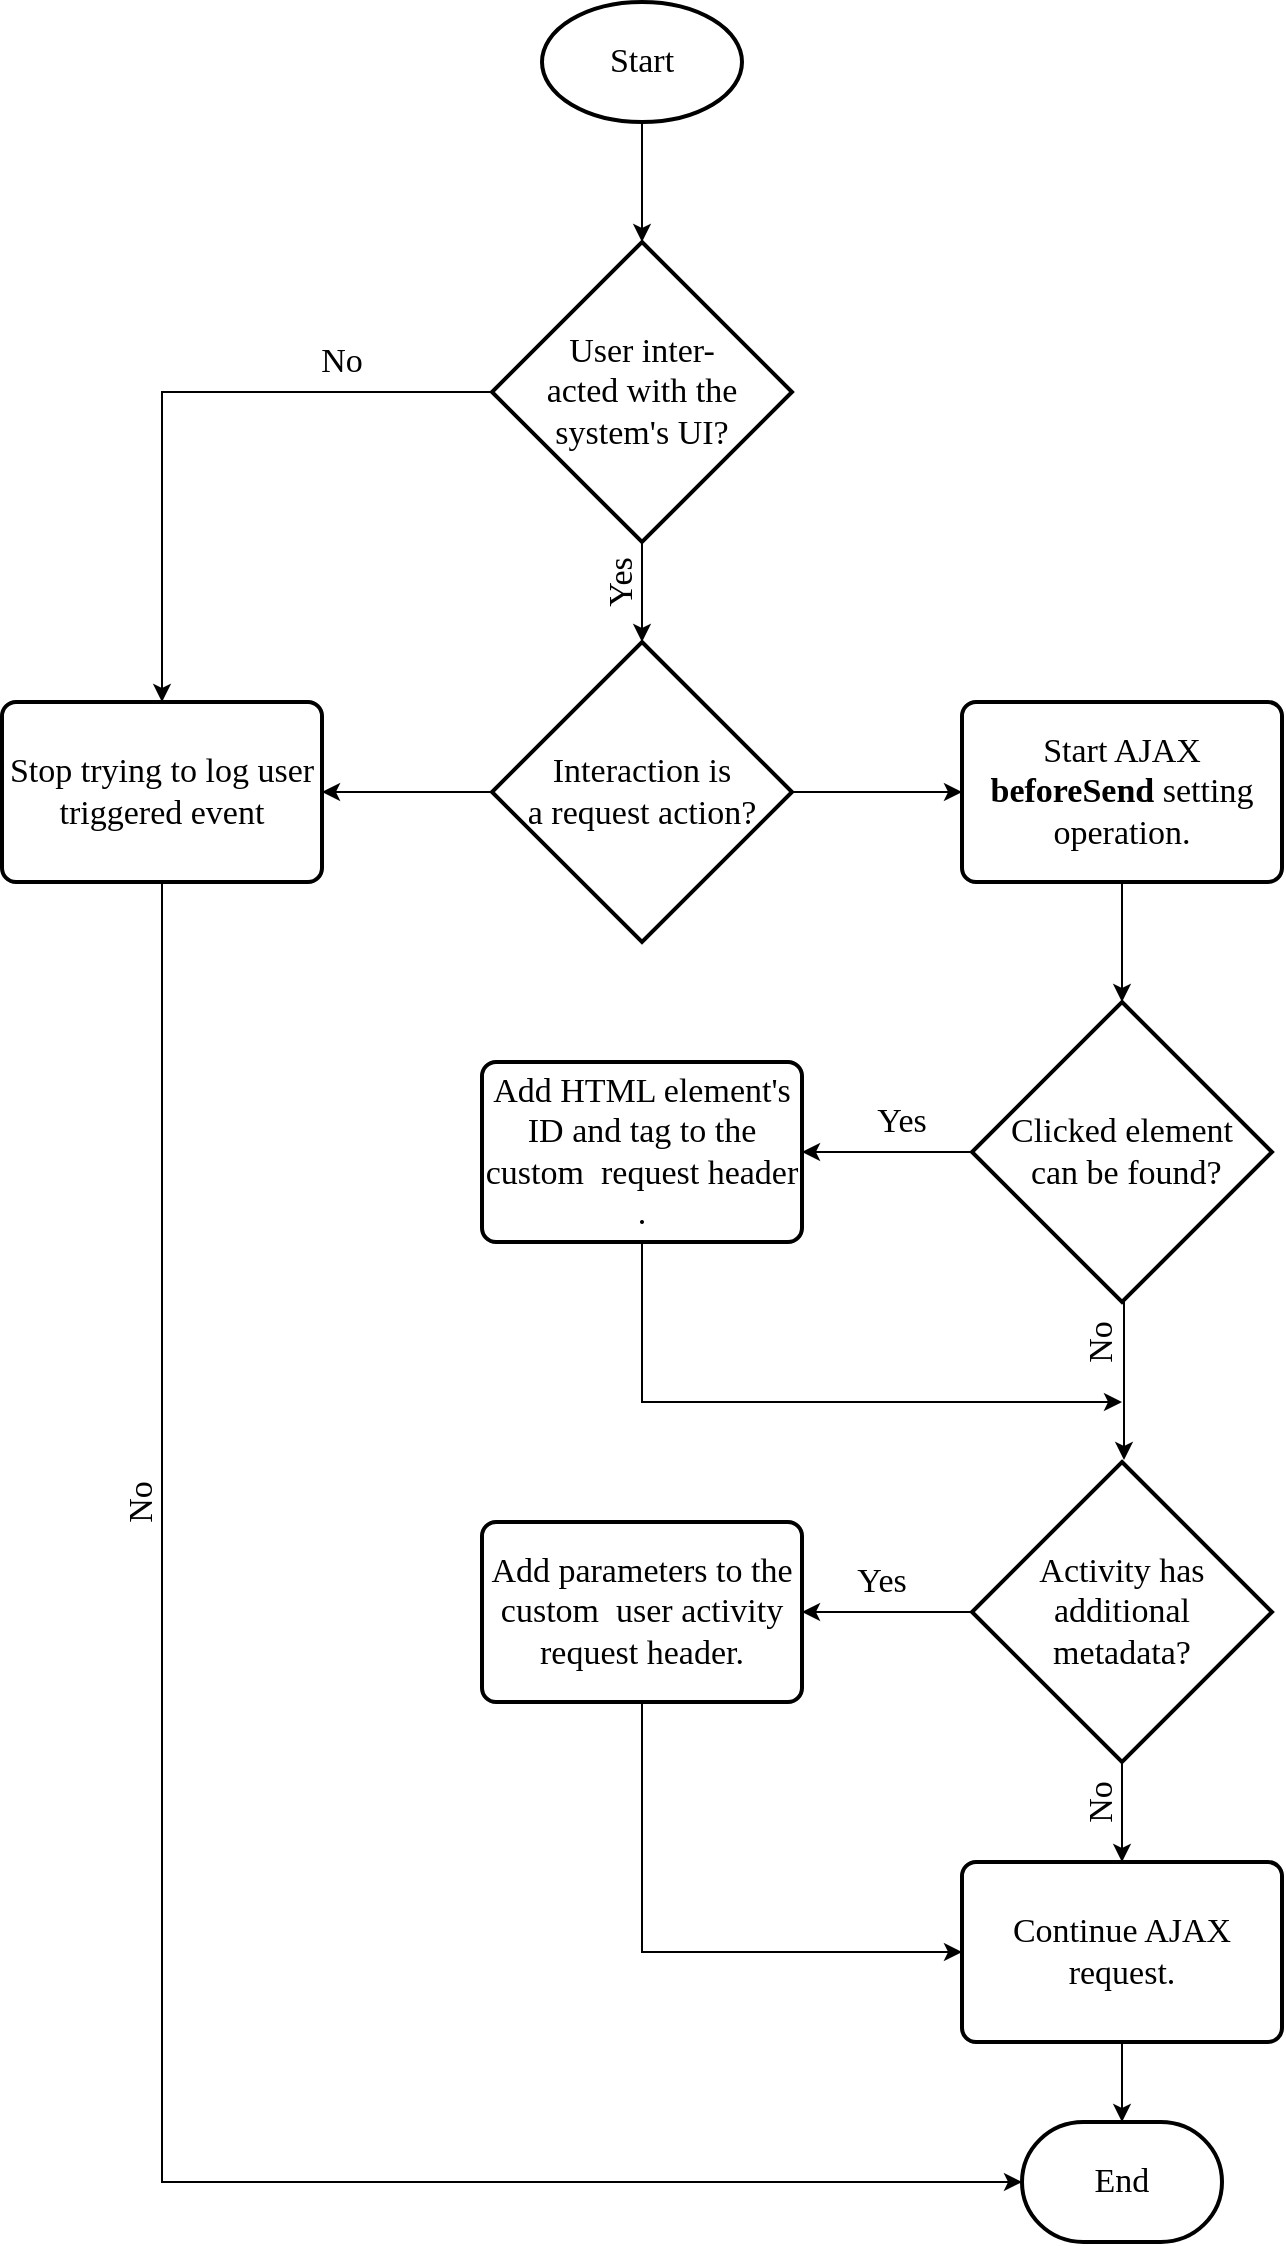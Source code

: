 <mxfile version="19.0.3" type="device"><diagram id="aup2Fgcph3yYs3ryoIUO" name="Page-1"><mxGraphModel dx="1422" dy="865" grid="1" gridSize="10" guides="1" tooltips="1" connect="1" arrows="1" fold="1" page="1" pageScale="1" pageWidth="850" pageHeight="1100" math="0" shadow="0"><root><mxCell id="0"/><mxCell id="1" parent="0"/><mxCell id="-E-NBBlXDqO9fobENhKo-63" style="edgeStyle=orthogonalEdgeStyle;rounded=0;orthogonalLoop=1;jettySize=auto;html=1;exitX=0.5;exitY=1;exitDx=0;exitDy=0;exitPerimeter=0;entryX=0.5;entryY=0;entryDx=0;entryDy=0;entryPerimeter=0;fontFamily=Times New Roman;fontSize=17;" parent="1" source="-E-NBBlXDqO9fobENhKo-4" target="-E-NBBlXDqO9fobENhKo-62" edge="1"><mxGeometry relative="1" as="geometry"/></mxCell><mxCell id="-E-NBBlXDqO9fobENhKo-4" value="Start" style="strokeWidth=2;html=1;shape=mxgraph.flowchart.start_1;whiteSpace=wrap;fontFamily=Times New Roman;fillColor=none;fontSize=17;" parent="1" vertex="1"><mxGeometry x="350" y="20" width="100" height="60" as="geometry"/></mxCell><mxCell id="2POAIzPqyDHcovBYJTeJ-4" style="edgeStyle=orthogonalEdgeStyle;rounded=0;orthogonalLoop=1;jettySize=auto;html=1;exitX=1;exitY=0.5;exitDx=0;exitDy=0;exitPerimeter=0;" parent="1" source="-E-NBBlXDqO9fobENhKo-7" target="-E-NBBlXDqO9fobENhKo-72" edge="1"><mxGeometry relative="1" as="geometry"/></mxCell><mxCell id="2POAIzPqyDHcovBYJTeJ-21" style="edgeStyle=orthogonalEdgeStyle;rounded=0;orthogonalLoop=1;jettySize=auto;html=1;exitX=0;exitY=0.5;exitDx=0;exitDy=0;exitPerimeter=0;entryX=1;entryY=0.5;entryDx=0;entryDy=0;" parent="1" source="-E-NBBlXDqO9fobENhKo-7" target="2POAIzPqyDHcovBYJTeJ-20" edge="1"><mxGeometry relative="1" as="geometry"/></mxCell><mxCell id="-E-NBBlXDqO9fobENhKo-7" value="Interaction is&lt;br&gt;a request action?" style="strokeWidth=2;html=1;shape=mxgraph.flowchart.decision;whiteSpace=wrap;fontFamily=Times New Roman;fillColor=none;fontSize=17;" parent="1" vertex="1"><mxGeometry x="325" y="340" width="150" height="150" as="geometry"/></mxCell><mxCell id="-E-NBBlXDqO9fobENhKo-55" value="No" style="text;html=1;strokeColor=none;fillColor=none;align=center;verticalAlign=middle;whiteSpace=wrap;rounded=0;fontFamily=Times New Roman;rotation=-90;fontSize=17;" parent="1" vertex="1"><mxGeometry x="130" y="760" width="40" height="20" as="geometry"/></mxCell><mxCell id="-E-NBBlXDqO9fobENhKo-64" style="edgeStyle=orthogonalEdgeStyle;rounded=0;orthogonalLoop=1;jettySize=auto;html=1;exitX=0.5;exitY=1;exitDx=0;exitDy=0;exitPerimeter=0;entryX=0.5;entryY=0;entryDx=0;entryDy=0;entryPerimeter=0;fontFamily=Times New Roman;fontSize=17;" parent="1" source="-E-NBBlXDqO9fobENhKo-62" target="-E-NBBlXDqO9fobENhKo-7" edge="1"><mxGeometry relative="1" as="geometry"/></mxCell><mxCell id="2POAIzPqyDHcovBYJTeJ-24" style="edgeStyle=orthogonalEdgeStyle;rounded=0;orthogonalLoop=1;jettySize=auto;html=1;exitX=0;exitY=0.5;exitDx=0;exitDy=0;exitPerimeter=0;entryX=0.5;entryY=0;entryDx=0;entryDy=0;" parent="1" source="-E-NBBlXDqO9fobENhKo-62" target="2POAIzPqyDHcovBYJTeJ-20" edge="1"><mxGeometry relative="1" as="geometry"/></mxCell><mxCell id="-E-NBBlXDqO9fobENhKo-62" value="User inter-&lt;br&gt;acted with the system's UI?" style="strokeWidth=2;html=1;shape=mxgraph.flowchart.decision;whiteSpace=wrap;fontFamily=Times New Roman;fillColor=none;fontSize=17;" parent="1" vertex="1"><mxGeometry x="325" y="140" width="150" height="150" as="geometry"/></mxCell><mxCell id="-E-NBBlXDqO9fobENhKo-68" value="End" style="strokeWidth=2;html=1;shape=mxgraph.flowchart.terminator;whiteSpace=wrap;fillColor=none;fontFamily=Times New Roman;fontSize=17;" parent="1" vertex="1"><mxGeometry x="590" y="1080" width="100" height="60" as="geometry"/></mxCell><mxCell id="2POAIzPqyDHcovBYJTeJ-5" style="edgeStyle=orthogonalEdgeStyle;rounded=0;orthogonalLoop=1;jettySize=auto;html=1;exitX=0.5;exitY=1;exitDx=0;exitDy=0;entryX=0.5;entryY=0;entryDx=0;entryDy=0;entryPerimeter=0;" parent="1" source="-E-NBBlXDqO9fobENhKo-72" target="2POAIzPqyDHcovBYJTeJ-3" edge="1"><mxGeometry relative="1" as="geometry"/></mxCell><mxCell id="-E-NBBlXDqO9fobENhKo-72" value="Start AJAX &lt;b&gt;beforeSend &lt;/b&gt;setting operation." style="rounded=1;whiteSpace=wrap;html=1;absoluteArcSize=1;arcSize=14;strokeWidth=2;fontFamily=Times New Roman;fillColor=none;fontSize=17;" parent="1" vertex="1"><mxGeometry x="560" y="370" width="160" height="90" as="geometry"/></mxCell><mxCell id="5l1wR-vNBONqPR36sEd1-4" style="edgeStyle=orthogonalEdgeStyle;rounded=0;orthogonalLoop=1;jettySize=auto;html=1;exitX=0;exitY=0.5;exitDx=0;exitDy=0;exitPerimeter=0;entryX=1;entryY=0.5;entryDx=0;entryDy=0;" parent="1" source="-E-NBBlXDqO9fobENhKo-74" target="2POAIzPqyDHcovBYJTeJ-12" edge="1"><mxGeometry relative="1" as="geometry"/></mxCell><mxCell id="5l1wR-vNBONqPR36sEd1-5" style="edgeStyle=orthogonalEdgeStyle;rounded=0;orthogonalLoop=1;jettySize=auto;html=1;exitX=0.5;exitY=1;exitDx=0;exitDy=0;exitPerimeter=0;entryX=0.5;entryY=0;entryDx=0;entryDy=0;" parent="1" source="-E-NBBlXDqO9fobENhKo-74" target="2POAIzPqyDHcovBYJTeJ-8" edge="1"><mxGeometry relative="1" as="geometry"/></mxCell><mxCell id="-E-NBBlXDqO9fobENhKo-74" value="Activity has additional &lt;br&gt;metadata?" style="strokeWidth=2;html=1;shape=mxgraph.flowchart.decision;whiteSpace=wrap;fontFamily=Times New Roman;fillColor=none;fontSize=17;" parent="1" vertex="1"><mxGeometry x="565" y="750" width="150" height="150" as="geometry"/></mxCell><mxCell id="5l1wR-vNBONqPR36sEd1-3" style="edgeStyle=orthogonalEdgeStyle;rounded=0;orthogonalLoop=1;jettySize=auto;html=1;exitX=0.5;exitY=1;exitDx=0;exitDy=0;" parent="1" source="-E-NBBlXDqO9fobENhKo-84" edge="1"><mxGeometry relative="1" as="geometry"><mxPoint x="640" y="720" as="targetPoint"/><Array as="points"><mxPoint x="400" y="720"/></Array></mxGeometry></mxCell><mxCell id="-E-NBBlXDqO9fobENhKo-84" value="Add HTML element's ID and tag to the custom&amp;nbsp; request header&lt;br&gt;." style="rounded=1;whiteSpace=wrap;html=1;absoluteArcSize=1;arcSize=14;strokeWidth=2;fontFamily=Times New Roman;fillColor=none;fontSize=17;" parent="1" vertex="1"><mxGeometry x="320" y="550" width="160" height="90" as="geometry"/></mxCell><mxCell id="-E-NBBlXDqO9fobENhKo-95" value="Yes" style="text;html=1;strokeColor=none;fillColor=none;align=center;verticalAlign=middle;whiteSpace=wrap;rounded=0;fontFamily=Times New Roman;rotation=-90;fontSize=17;" parent="1" vertex="1"><mxGeometry x="370" y="300" width="40" height="20" as="geometry"/></mxCell><mxCell id="-E-NBBlXDqO9fobENhKo-100" value="Yes" style="text;html=1;strokeColor=none;fillColor=none;align=center;verticalAlign=middle;whiteSpace=wrap;rounded=0;fontFamily=Times New Roman;rotation=0;fontSize=17;" parent="1" vertex="1"><mxGeometry x="500" y="799.999" width="40" height="20" as="geometry"/></mxCell><mxCell id="2POAIzPqyDHcovBYJTeJ-2" value="No" style="text;html=1;strokeColor=none;fillColor=none;align=center;verticalAlign=middle;whiteSpace=wrap;rounded=0;fontFamily=Times New Roman;rotation=0;fontSize=17;" parent="1" vertex="1"><mxGeometry x="230" y="190" width="40" height="20" as="geometry"/></mxCell><mxCell id="2POAIzPqyDHcovBYJTeJ-6" style="edgeStyle=orthogonalEdgeStyle;rounded=0;orthogonalLoop=1;jettySize=auto;html=1;entryX=1;entryY=0.5;entryDx=0;entryDy=0;" parent="1" source="2POAIzPqyDHcovBYJTeJ-3" target="-E-NBBlXDqO9fobENhKo-84" edge="1"><mxGeometry relative="1" as="geometry"/></mxCell><mxCell id="5l1wR-vNBONqPR36sEd1-2" style="edgeStyle=orthogonalEdgeStyle;rounded=0;orthogonalLoop=1;jettySize=auto;html=1;exitX=0.5;exitY=1;exitDx=0;exitDy=0;exitPerimeter=0;entryX=0.5;entryY=0;entryDx=0;entryDy=0;entryPerimeter=0;" parent="1" edge="1"><mxGeometry relative="1" as="geometry"><mxPoint x="641" y="669" as="sourcePoint"/><mxPoint x="641" y="749" as="targetPoint"/></mxGeometry></mxCell><mxCell id="2POAIzPqyDHcovBYJTeJ-3" value="Clicked element&lt;br&gt;&amp;nbsp;can be found?" style="strokeWidth=2;html=1;shape=mxgraph.flowchart.decision;whiteSpace=wrap;fontFamily=Times New Roman;fillColor=none;fontSize=17;" parent="1" vertex="1"><mxGeometry x="565" y="520" width="150" height="150" as="geometry"/></mxCell><mxCell id="2POAIzPqyDHcovBYJTeJ-7" value="Yes" style="text;html=1;strokeColor=none;fillColor=none;align=center;verticalAlign=middle;whiteSpace=wrap;rounded=0;fontFamily=Times New Roman;rotation=0;fontSize=17;" parent="1" vertex="1"><mxGeometry x="510" y="570" width="40" height="20" as="geometry"/></mxCell><mxCell id="2POAIzPqyDHcovBYJTeJ-17" style="edgeStyle=orthogonalEdgeStyle;rounded=0;orthogonalLoop=1;jettySize=auto;html=1;exitX=0.5;exitY=1;exitDx=0;exitDy=0;entryX=0.5;entryY=0;entryDx=0;entryDy=0;entryPerimeter=0;" parent="1" source="2POAIzPqyDHcovBYJTeJ-8" target="-E-NBBlXDqO9fobENhKo-68" edge="1"><mxGeometry relative="1" as="geometry"/></mxCell><mxCell id="2POAIzPqyDHcovBYJTeJ-8" value="Continue AJAX request." style="rounded=1;whiteSpace=wrap;html=1;absoluteArcSize=1;arcSize=14;strokeWidth=2;fontFamily=Times New Roman;fillColor=none;fontSize=17;" parent="1" vertex="1"><mxGeometry x="560" y="950" width="160" height="90" as="geometry"/></mxCell><mxCell id="5l1wR-vNBONqPR36sEd1-6" style="edgeStyle=orthogonalEdgeStyle;rounded=0;orthogonalLoop=1;jettySize=auto;html=1;exitX=0.5;exitY=1;exitDx=0;exitDy=0;entryX=0;entryY=0.5;entryDx=0;entryDy=0;" parent="1" source="2POAIzPqyDHcovBYJTeJ-12" target="2POAIzPqyDHcovBYJTeJ-8" edge="1"><mxGeometry relative="1" as="geometry"/></mxCell><mxCell id="2POAIzPqyDHcovBYJTeJ-12" value="Add parameters to the custom&amp;nbsp; user activity request header.&lt;span style=&quot;color: rgba(0, 0, 0, 0); font-family: monospace; font-size: 0px; text-align: start;&quot;&gt;%3CmxGraphModel%3E%3Croot%3E%3CmxCell%20id%3D%220%22%2F%3E%3CmxCell%20id%3D%221%22%20parent%3D%220%22%2F%3E%3CmxCell%20id%3D%222%22%20value%3D%22Continue%20AJAX%20request.%22%20style%3D%22rounded%3D1%3BwhiteSpace%3Dwrap%3Bhtml%3D1%3BabsoluteArcSize%3D1%3BarcSize%3D14%3BstrokeWidth%3D2%3BfontFamily%3DTimes%20New%20Roman%3BfillColor%3Dnone%3BfontSize%3D17%3B%22%20vertex%3D%221%22%20parent%3D%221%22%3E%3CmxGeometry%20x%3D%22560%22%20y%3D%22950%22%20width%3D%22160%22%20height%3D%2290%22%20as%3D%22geometry%22%2F%3E%3C%2FmxCell%3E%3C%2Froot%3E%3C%2FmxGraphModel%3E&lt;/span&gt;" style="rounded=1;whiteSpace=wrap;html=1;absoluteArcSize=1;arcSize=14;strokeWidth=2;fontFamily=Times New Roman;fillColor=none;fontSize=17;" parent="1" vertex="1"><mxGeometry x="320" y="780" width="160" height="90" as="geometry"/></mxCell><mxCell id="2POAIzPqyDHcovBYJTeJ-15" value="No" style="text;html=1;strokeColor=none;fillColor=none;align=center;verticalAlign=middle;whiteSpace=wrap;rounded=0;fontFamily=Times New Roman;rotation=-90;fontSize=17;" parent="1" vertex="1"><mxGeometry x="610" y="910" width="40" height="20" as="geometry"/></mxCell><mxCell id="2POAIzPqyDHcovBYJTeJ-22" style="edgeStyle=orthogonalEdgeStyle;rounded=0;orthogonalLoop=1;jettySize=auto;html=1;exitX=0.5;exitY=1;exitDx=0;exitDy=0;entryX=0;entryY=0.5;entryDx=0;entryDy=0;entryPerimeter=0;" parent="1" source="2POAIzPqyDHcovBYJTeJ-20" target="-E-NBBlXDqO9fobENhKo-68" edge="1"><mxGeometry relative="1" as="geometry"/></mxCell><mxCell id="2POAIzPqyDHcovBYJTeJ-20" value="Stop trying to log user triggered event" style="rounded=1;whiteSpace=wrap;html=1;absoluteArcSize=1;arcSize=14;strokeWidth=2;fontFamily=Times New Roman;fillColor=none;fontSize=17;" parent="1" vertex="1"><mxGeometry x="80" y="370" width="160" height="90" as="geometry"/></mxCell><mxCell id="5l1wR-vNBONqPR36sEd1-7" value="No" style="text;html=1;strokeColor=none;fillColor=none;align=center;verticalAlign=middle;whiteSpace=wrap;rounded=0;fontFamily=Times New Roman;rotation=-90;fontSize=17;" parent="1" vertex="1"><mxGeometry x="610" y="680" width="40" height="20" as="geometry"/></mxCell></root></mxGraphModel></diagram></mxfile>